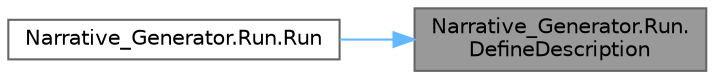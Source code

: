 digraph "Narrative_Generator.Run.DefineDescription"
{
 // LATEX_PDF_SIZE
  bgcolor="transparent";
  edge [fontname=Helvetica,fontsize=10,labelfontname=Helvetica,labelfontsize=10];
  node [fontname=Helvetica,fontsize=10,shape=box,height=0.2,width=0.4];
  rankdir="RL";
  Node1 [label="Narrative_Generator.Run.\lDefineDescription",height=0.2,width=0.4,color="gray40", fillcolor="grey60", style="filled", fontcolor="black",tooltip="A method that creates a description of the action."];
  Node1 -> Node2 [dir="back",color="steelblue1",style="solid"];
  Node2 [label="Narrative_Generator.Run.Run",height=0.2,width=0.4,color="grey40", fillcolor="white", style="filled",URL="$class_narrative___generator_1_1_run.html#aee7a6d700714eb10de9b567d76cc4f42",tooltip="A constructor based only on the state of the story world."];
}
